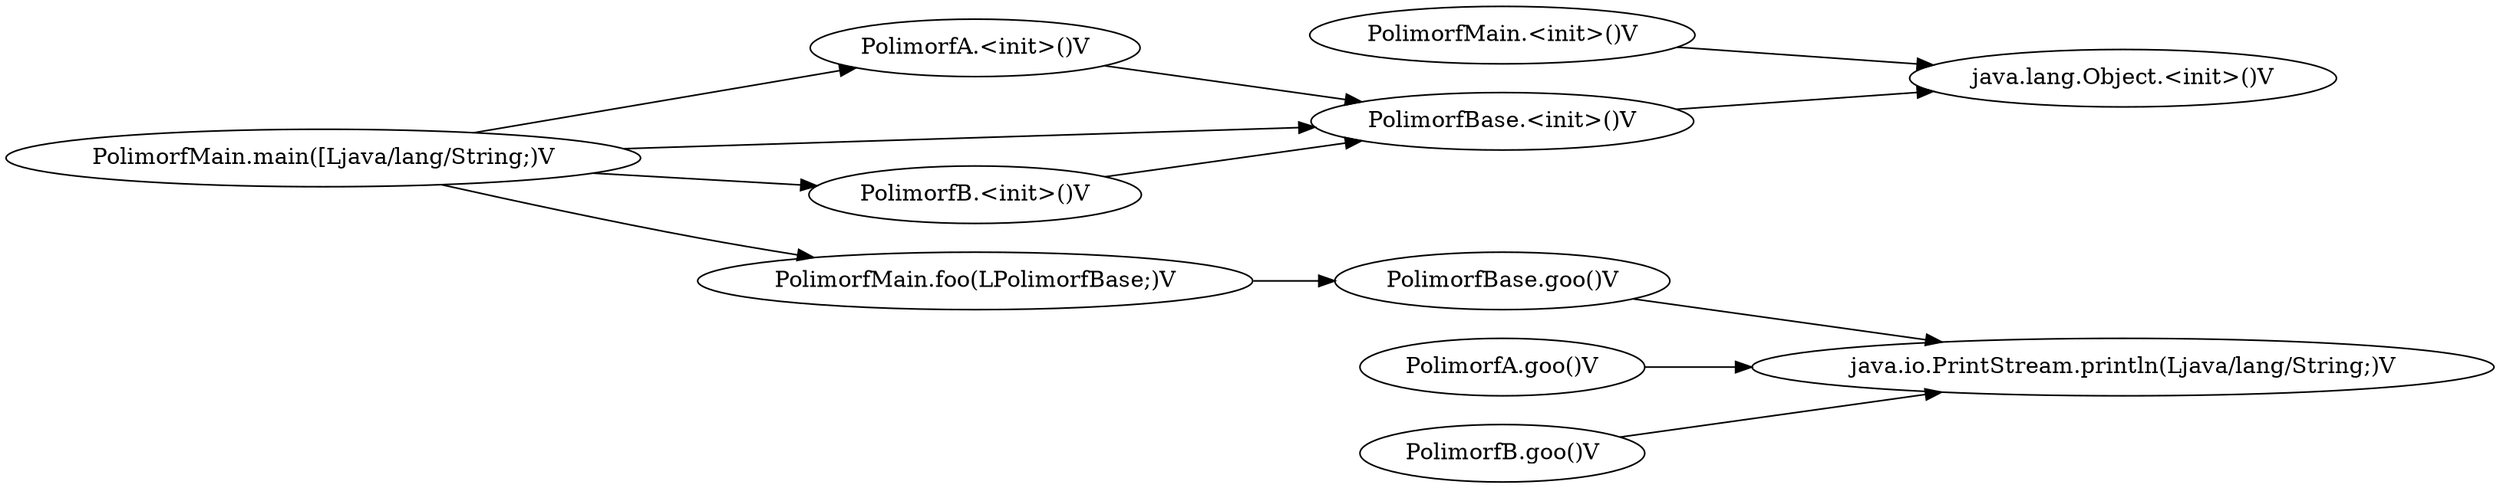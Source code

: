 digraph graphname {
rankdir="LR";
117 [label="PolimorfA.<init>()V"]
118 [label="PolimorfBase.<init>()V"]
120 [label="PolimorfA.goo()V"]
124 [label="java.io.PrintStream.println(Ljava/lang/String;)V"]
129 [label="PolimorfB.<init>()V"]
130 [label="PolimorfB.goo()V"]
134 [label="java.lang.Object.<init>()V"]
136 [label="PolimorfBase.goo()V"]
138 [label="PolimorfMain.<init>()V"]
139 [label="PolimorfMain.main([Ljava/lang/String;)V"]
152 [label="PolimorfMain.foo(LPolimorfBase;)V"]
117 -> 118
118 -> 134
120 -> 124
129 -> 118
130 -> 124
136 -> 124
138 -> 134
139 -> 117
139 -> 118
139 -> 129
139 -> 152
152 -> 136
}
